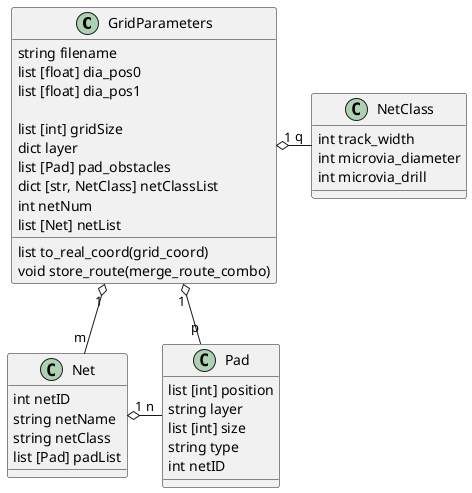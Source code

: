 @startuml

class GridParameters {
    string filename
    list [float] dia_pos0
    list [float] dia_pos1

    list [int] gridSize
    dict layer
    list [Pad] pad_obstacles
    dict [str, NetClass] netClassList
    int netNum
    list [Net] netList

    list to_real_coord(grid_coord)
    void store_route(merge_route_combo)
}

class Net {
    int netID
    string netName
    string netClass
    list [Pad] padList
}

class Pad {
    list [int] position
    string layer
    list [int] size
    string type
    int netID
}

class NetClass {
    int track_width
    int microvia_diameter
    int microvia_drill
}

Net "1" o-right- "n" Pad
GridParameters "1" o-down- "m" Net
GridParameters "1" o-right- "p" Pad
GridParameters "1" o-right- "q" NetClass

@enduml